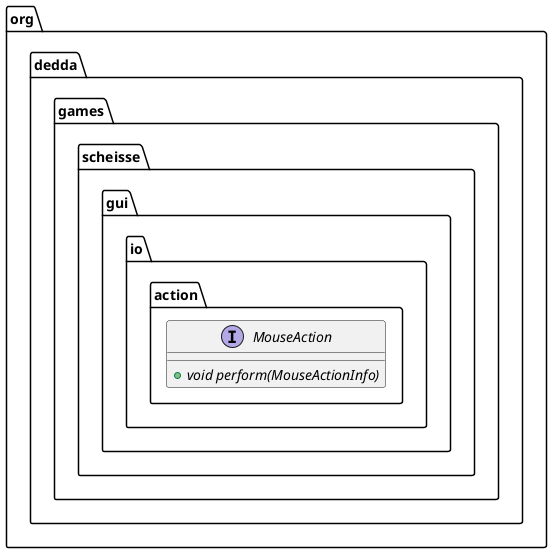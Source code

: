 @startuml
interface org.dedda.games.scheisse.gui.io.action.MouseAction{
    + {abstract} void perform(MouseActionInfo)
}
@enduml